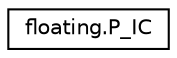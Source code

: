 digraph "Graphical Class Hierarchy"
{
 // LATEX_PDF_SIZE
  edge [fontname="Helvetica",fontsize="10",labelfontname="Helvetica",labelfontsize="10"];
  node [fontname="Helvetica",fontsize="10",shape=record];
  rankdir="LR";
  Node0 [label="floating.P_IC",height=0.2,width=0.4,color="black", fillcolor="white", style="filled",URL="$classfloating_1_1P__IC.html",tooltip=" "];
}

